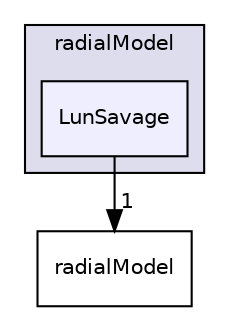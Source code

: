 digraph "LunSavage" {
  bgcolor=transparent;
  compound=true
  node [ fontsize="10", fontname="Helvetica"];
  edge [ labelfontsize="10", labelfontname="Helvetica"];
  subgraph clusterdir_dcf774db3d0244dede09080c64ab9e93 {
    graph [ bgcolor="#ddddee", pencolor="black", label="radialModel" fontname="Helvetica", fontsize="10", URL="dir_dcf774db3d0244dede09080c64ab9e93.html"]
  dir_64c7d0c3f3763060d9a2986466018b7a [shape=box, label="LunSavage", style="filled", fillcolor="#eeeeff", pencolor="black", URL="dir_64c7d0c3f3763060d9a2986466018b7a.html"];
  }
  dir_c29b6f295eb3ebf987ebdef139a01810 [shape=box label="radialModel" URL="dir_c29b6f295eb3ebf987ebdef139a01810.html"];
  dir_64c7d0c3f3763060d9a2986466018b7a->dir_c29b6f295eb3ebf987ebdef139a01810 [headlabel="1", labeldistance=1.5 headhref="dir_000126_000146.html"];
}
